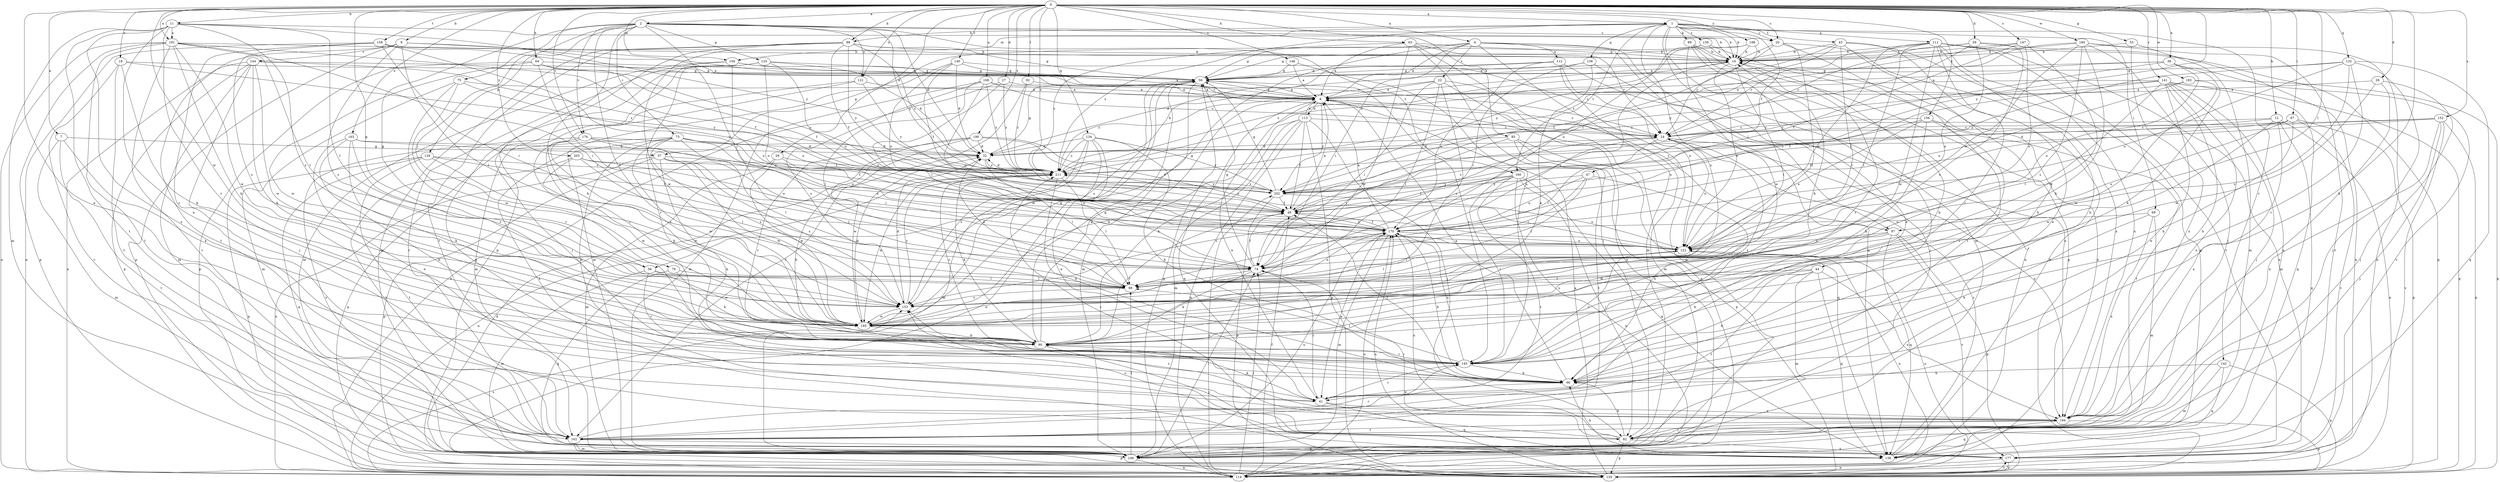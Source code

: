 strict digraph  {
0;
1;
2;
4;
7;
8;
9;
11;
12;
16;
18;
20;
22;
24;
27;
28;
29;
32;
36;
41;
43;
44;
47;
49;
53;
56;
57;
58;
59;
63;
64;
66;
67;
69;
73;
74;
75;
79;
82;
85;
88;
89;
90;
92;
97;
98;
104;
106;
111;
112;
113;
114;
121;
122;
125;
126;
129;
132;
134;
136;
138;
140;
141;
142;
144;
145;
146;
147;
152;
153;
156;
158;
159;
160;
162;
163;
168;
170;
176;
177;
180;
182;
185;
190;
191;
194;
198;
202;
203;
211;
0 -> 1  [label=a];
0 -> 2  [label=a];
0 -> 4  [label=a];
0 -> 7  [label=a];
0 -> 9  [label=b];
0 -> 11  [label=b];
0 -> 12  [label=b];
0 -> 18  [label=c];
0 -> 20  [label=c];
0 -> 27  [label=d];
0 -> 28  [label=d];
0 -> 29  [label=d];
0 -> 36  [label=e];
0 -> 41  [label=e];
0 -> 53  [label=g];
0 -> 56  [label=g];
0 -> 59  [label=h];
0 -> 63  [label=h];
0 -> 64  [label=h];
0 -> 66  [label=h];
0 -> 67  [label=i];
0 -> 85  [label=k];
0 -> 88  [label=k];
0 -> 92  [label=l];
0 -> 97  [label=l];
0 -> 104  [label=m];
0 -> 121  [label=o];
0 -> 132  [label=q];
0 -> 134  [label=q];
0 -> 140  [label=r];
0 -> 141  [label=r];
0 -> 146  [label=s];
0 -> 147  [label=s];
0 -> 152  [label=s];
0 -> 156  [label=t];
0 -> 158  [label=t];
0 -> 163  [label=u];
0 -> 168  [label=u];
0 -> 176  [label=v];
0 -> 180  [label=w];
0 -> 182  [label=w];
0 -> 185  [label=w];
0 -> 190  [label=x];
0 -> 191  [label=x];
0 -> 198  [label=y];
0 -> 202  [label=y];
0 -> 203  [label=z];
0 -> 211  [label=z];
1 -> 16  [label=b];
1 -> 20  [label=c];
1 -> 43  [label=f];
1 -> 44  [label=f];
1 -> 47  [label=f];
1 -> 69  [label=i];
1 -> 88  [label=k];
1 -> 89  [label=k];
1 -> 104  [label=m];
1 -> 106  [label=m];
1 -> 111  [label=n];
1 -> 136  [label=q];
1 -> 142  [label=r];
1 -> 153  [label=s];
1 -> 159  [label=t];
1 -> 160  [label=t];
1 -> 211  [label=z];
2 -> 16  [label=b];
2 -> 20  [label=c];
2 -> 32  [label=d];
2 -> 56  [label=g];
2 -> 73  [label=i];
2 -> 74  [label=i];
2 -> 75  [label=j];
2 -> 79  [label=j];
2 -> 121  [label=o];
2 -> 125  [label=p];
2 -> 126  [label=p];
2 -> 129  [label=p];
2 -> 153  [label=s];
2 -> 160  [label=t];
2 -> 176  [label=v];
2 -> 202  [label=y];
4 -> 8  [label=a];
4 -> 16  [label=b];
4 -> 22  [label=c];
4 -> 56  [label=g];
4 -> 57  [label=g];
4 -> 74  [label=i];
4 -> 97  [label=l];
4 -> 106  [label=m];
4 -> 112  [label=n];
4 -> 138  [label=q];
7 -> 57  [label=g];
7 -> 90  [label=k];
7 -> 106  [label=m];
7 -> 162  [label=t];
8 -> 24  [label=c];
8 -> 41  [label=e];
8 -> 58  [label=g];
8 -> 97  [label=l];
8 -> 113  [label=n];
8 -> 138  [label=q];
8 -> 202  [label=y];
9 -> 8  [label=a];
9 -> 24  [label=c];
9 -> 98  [label=l];
9 -> 129  [label=p];
9 -> 144  [label=r];
9 -> 153  [label=s];
9 -> 162  [label=t];
11 -> 16  [label=b];
11 -> 41  [label=e];
11 -> 98  [label=l];
11 -> 106  [label=m];
11 -> 145  [label=r];
11 -> 153  [label=s];
11 -> 162  [label=t];
11 -> 191  [label=x];
11 -> 194  [label=x];
11 -> 211  [label=z];
12 -> 24  [label=c];
12 -> 114  [label=n];
12 -> 138  [label=q];
12 -> 185  [label=w];
12 -> 194  [label=x];
12 -> 202  [label=y];
16 -> 58  [label=g];
16 -> 74  [label=i];
16 -> 98  [label=l];
16 -> 122  [label=o];
16 -> 145  [label=r];
16 -> 211  [label=z];
18 -> 58  [label=g];
18 -> 90  [label=k];
18 -> 162  [label=t];
18 -> 177  [label=v];
18 -> 211  [label=z];
20 -> 16  [label=b];
20 -> 49  [label=f];
20 -> 98  [label=l];
20 -> 162  [label=t];
20 -> 194  [label=x];
22 -> 8  [label=a];
22 -> 74  [label=i];
22 -> 98  [label=l];
22 -> 106  [label=m];
22 -> 114  [label=n];
22 -> 153  [label=s];
22 -> 211  [label=z];
24 -> 32  [label=d];
24 -> 74  [label=i];
24 -> 122  [label=o];
24 -> 145  [label=r];
24 -> 170  [label=u];
24 -> 194  [label=x];
27 -> 8  [label=a];
27 -> 74  [label=i];
27 -> 114  [label=n];
27 -> 211  [label=z];
28 -> 8  [label=a];
28 -> 82  [label=j];
28 -> 185  [label=w];
28 -> 194  [label=x];
29 -> 106  [label=m];
29 -> 122  [label=o];
29 -> 185  [label=w];
29 -> 211  [label=z];
32 -> 58  [label=g];
32 -> 98  [label=l];
32 -> 211  [label=z];
36 -> 8  [label=a];
36 -> 58  [label=g];
36 -> 90  [label=k];
36 -> 122  [label=o];
36 -> 177  [label=v];
36 -> 202  [label=y];
41 -> 74  [label=i];
41 -> 90  [label=k];
41 -> 138  [label=q];
41 -> 145  [label=r];
41 -> 194  [label=x];
43 -> 16  [label=b];
43 -> 41  [label=e];
43 -> 49  [label=f];
43 -> 66  [label=h];
43 -> 98  [label=l];
43 -> 138  [label=q];
43 -> 202  [label=y];
44 -> 66  [label=h];
44 -> 98  [label=l];
44 -> 106  [label=m];
44 -> 138  [label=q];
44 -> 153  [label=s];
44 -> 162  [label=t];
44 -> 194  [label=x];
47 -> 66  [label=h];
47 -> 74  [label=i];
47 -> 98  [label=l];
47 -> 170  [label=u];
47 -> 202  [label=y];
49 -> 8  [label=a];
49 -> 24  [label=c];
49 -> 170  [label=u];
53 -> 16  [label=b];
53 -> 106  [label=m];
53 -> 194  [label=x];
56 -> 98  [label=l];
56 -> 106  [label=m];
56 -> 145  [label=r];
56 -> 185  [label=w];
57 -> 66  [label=h];
57 -> 98  [label=l];
57 -> 114  [label=n];
57 -> 129  [label=p];
57 -> 153  [label=s];
57 -> 185  [label=w];
57 -> 211  [label=z];
58 -> 8  [label=a];
58 -> 106  [label=m];
58 -> 145  [label=r];
58 -> 153  [label=s];
58 -> 185  [label=w];
59 -> 16  [label=b];
59 -> 24  [label=c];
59 -> 114  [label=n];
59 -> 122  [label=o];
59 -> 153  [label=s];
59 -> 202  [label=y];
63 -> 8  [label=a];
63 -> 16  [label=b];
63 -> 24  [label=c];
63 -> 82  [label=j];
63 -> 114  [label=n];
63 -> 185  [label=w];
63 -> 211  [label=z];
64 -> 49  [label=f];
64 -> 58  [label=g];
64 -> 74  [label=i];
64 -> 129  [label=p];
64 -> 185  [label=w];
64 -> 202  [label=y];
66 -> 8  [label=a];
66 -> 41  [label=e];
66 -> 49  [label=f];
67 -> 24  [label=c];
67 -> 49  [label=f];
67 -> 90  [label=k];
67 -> 122  [label=o];
67 -> 129  [label=p];
67 -> 177  [label=v];
69 -> 66  [label=h];
69 -> 106  [label=m];
69 -> 170  [label=u];
69 -> 194  [label=x];
73 -> 32  [label=d];
73 -> 66  [label=h];
73 -> 74  [label=i];
73 -> 98  [label=l];
73 -> 129  [label=p];
73 -> 153  [label=s];
73 -> 170  [label=u];
73 -> 185  [label=w];
73 -> 194  [label=x];
74 -> 49  [label=f];
74 -> 58  [label=g];
74 -> 90  [label=k];
74 -> 98  [label=l];
75 -> 8  [label=a];
75 -> 106  [label=m];
75 -> 145  [label=r];
75 -> 170  [label=u];
75 -> 185  [label=w];
79 -> 90  [label=k];
79 -> 98  [label=l];
79 -> 138  [label=q];
82 -> 66  [label=h];
82 -> 74  [label=i];
82 -> 129  [label=p];
82 -> 153  [label=s];
82 -> 170  [label=u];
82 -> 177  [label=v];
82 -> 211  [label=z];
85 -> 32  [label=d];
85 -> 74  [label=i];
85 -> 129  [label=p];
85 -> 138  [label=q];
85 -> 162  [label=t];
88 -> 16  [label=b];
88 -> 49  [label=f];
88 -> 58  [label=g];
88 -> 90  [label=k];
88 -> 106  [label=m];
88 -> 162  [label=t];
88 -> 185  [label=w];
88 -> 202  [label=y];
88 -> 211  [label=z];
89 -> 16  [label=b];
89 -> 41  [label=e];
89 -> 114  [label=n];
89 -> 129  [label=p];
89 -> 185  [label=w];
90 -> 8  [label=a];
90 -> 49  [label=f];
90 -> 58  [label=g];
90 -> 82  [label=j];
90 -> 145  [label=r];
90 -> 211  [label=z];
92 -> 8  [label=a];
92 -> 162  [label=t];
92 -> 211  [label=z];
97 -> 66  [label=h];
97 -> 122  [label=o];
97 -> 129  [label=p];
97 -> 138  [label=q];
97 -> 177  [label=v];
97 -> 185  [label=w];
98 -> 32  [label=d];
98 -> 153  [label=s];
98 -> 170  [label=u];
104 -> 8  [label=a];
104 -> 58  [label=g];
104 -> 106  [label=m];
104 -> 122  [label=o];
104 -> 162  [label=t];
106 -> 74  [label=i];
106 -> 98  [label=l];
106 -> 114  [label=n];
106 -> 170  [label=u];
111 -> 16  [label=b];
111 -> 24  [label=c];
111 -> 66  [label=h];
111 -> 98  [label=l];
111 -> 114  [label=n];
111 -> 122  [label=o];
111 -> 129  [label=p];
111 -> 145  [label=r];
111 -> 177  [label=v];
111 -> 185  [label=w];
111 -> 194  [label=x];
112 -> 32  [label=d];
112 -> 58  [label=g];
112 -> 106  [label=m];
112 -> 122  [label=o];
112 -> 170  [label=u];
112 -> 194  [label=x];
113 -> 8  [label=a];
113 -> 24  [label=c];
113 -> 49  [label=f];
113 -> 82  [label=j];
113 -> 90  [label=k];
113 -> 106  [label=m];
113 -> 114  [label=n];
113 -> 129  [label=p];
113 -> 185  [label=w];
114 -> 49  [label=f];
114 -> 58  [label=g];
114 -> 74  [label=i];
114 -> 153  [label=s];
114 -> 170  [label=u];
114 -> 202  [label=y];
121 -> 8  [label=a];
121 -> 106  [label=m];
121 -> 145  [label=r];
121 -> 202  [label=y];
122 -> 74  [label=i];
122 -> 98  [label=l];
122 -> 114  [label=n];
125 -> 32  [label=d];
125 -> 58  [label=g];
125 -> 82  [label=j];
125 -> 122  [label=o];
125 -> 138  [label=q];
125 -> 145  [label=r];
125 -> 170  [label=u];
126 -> 49  [label=f];
126 -> 129  [label=p];
126 -> 138  [label=q];
126 -> 162  [label=t];
126 -> 185  [label=w];
126 -> 211  [label=z];
129 -> 8  [label=a];
129 -> 32  [label=d];
129 -> 122  [label=o];
129 -> 170  [label=u];
129 -> 177  [label=v];
132 -> 58  [label=g];
132 -> 82  [label=j];
132 -> 138  [label=q];
132 -> 145  [label=r];
132 -> 153  [label=s];
132 -> 170  [label=u];
132 -> 202  [label=y];
134 -> 32  [label=d];
134 -> 41  [label=e];
134 -> 66  [label=h];
134 -> 106  [label=m];
134 -> 114  [label=n];
134 -> 153  [label=s];
134 -> 202  [label=y];
134 -> 211  [label=z];
136 -> 58  [label=g];
136 -> 74  [label=i];
136 -> 82  [label=j];
136 -> 90  [label=k];
138 -> 16  [label=b];
138 -> 24  [label=c];
140 -> 24  [label=c];
140 -> 32  [label=d];
140 -> 49  [label=f];
140 -> 58  [label=g];
140 -> 106  [label=m];
140 -> 170  [label=u];
141 -> 8  [label=a];
141 -> 41  [label=e];
141 -> 49  [label=f];
141 -> 66  [label=h];
141 -> 82  [label=j];
141 -> 98  [label=l];
141 -> 106  [label=m];
141 -> 129  [label=p];
141 -> 138  [label=q];
141 -> 194  [label=x];
141 -> 211  [label=z];
142 -> 66  [label=h];
142 -> 106  [label=m];
142 -> 129  [label=p];
142 -> 138  [label=q];
144 -> 58  [label=g];
144 -> 82  [label=j];
144 -> 90  [label=k];
144 -> 106  [label=m];
144 -> 114  [label=n];
144 -> 129  [label=p];
144 -> 185  [label=w];
144 -> 202  [label=y];
145 -> 16  [label=b];
145 -> 66  [label=h];
145 -> 98  [label=l];
145 -> 122  [label=o];
145 -> 170  [label=u];
146 -> 8  [label=a];
146 -> 58  [label=g];
146 -> 145  [label=r];
147 -> 16  [label=b];
147 -> 49  [label=f];
147 -> 122  [label=o];
147 -> 185  [label=w];
147 -> 211  [label=z];
152 -> 24  [label=c];
152 -> 32  [label=d];
152 -> 82  [label=j];
152 -> 129  [label=p];
152 -> 177  [label=v];
152 -> 194  [label=x];
152 -> 211  [label=z];
153 -> 32  [label=d];
153 -> 185  [label=w];
153 -> 211  [label=z];
156 -> 24  [label=c];
156 -> 90  [label=k];
156 -> 122  [label=o];
156 -> 145  [label=r];
156 -> 162  [label=t];
156 -> 170  [label=u];
158 -> 16  [label=b];
158 -> 24  [label=c];
158 -> 74  [label=i];
158 -> 114  [label=n];
158 -> 145  [label=r];
158 -> 153  [label=s];
158 -> 170  [label=u];
159 -> 16  [label=b];
159 -> 58  [label=g];
159 -> 114  [label=n];
159 -> 170  [label=u];
160 -> 49  [label=f];
160 -> 82  [label=j];
160 -> 114  [label=n];
160 -> 138  [label=q];
160 -> 145  [label=r];
160 -> 153  [label=s];
160 -> 162  [label=t];
160 -> 202  [label=y];
162 -> 106  [label=m];
162 -> 129  [label=p];
162 -> 138  [label=q];
162 -> 145  [label=r];
163 -> 32  [label=d];
163 -> 41  [label=e];
163 -> 49  [label=f];
163 -> 66  [label=h];
163 -> 90  [label=k];
163 -> 153  [label=s];
168 -> 8  [label=a];
168 -> 24  [label=c];
168 -> 98  [label=l];
168 -> 106  [label=m];
168 -> 122  [label=o];
168 -> 153  [label=s];
168 -> 211  [label=z];
170 -> 8  [label=a];
170 -> 41  [label=e];
170 -> 49  [label=f];
170 -> 66  [label=h];
170 -> 98  [label=l];
170 -> 106  [label=m];
170 -> 122  [label=o];
176 -> 32  [label=d];
176 -> 74  [label=i];
176 -> 90  [label=k];
176 -> 122  [label=o];
176 -> 153  [label=s];
176 -> 177  [label=v];
177 -> 66  [label=h];
177 -> 114  [label=n];
177 -> 129  [label=p];
180 -> 8  [label=a];
180 -> 16  [label=b];
180 -> 82  [label=j];
180 -> 90  [label=k];
180 -> 114  [label=n];
180 -> 122  [label=o];
180 -> 153  [label=s];
180 -> 177  [label=v];
182 -> 8  [label=a];
182 -> 129  [label=p];
182 -> 170  [label=u];
182 -> 185  [label=w];
185 -> 16  [label=b];
185 -> 32  [label=d];
185 -> 58  [label=g];
185 -> 90  [label=k];
190 -> 32  [label=d];
190 -> 49  [label=f];
190 -> 66  [label=h];
190 -> 122  [label=o];
190 -> 145  [label=r];
190 -> 185  [label=w];
191 -> 16  [label=b];
191 -> 49  [label=f];
191 -> 74  [label=i];
191 -> 90  [label=k];
191 -> 98  [label=l];
191 -> 114  [label=n];
191 -> 129  [label=p];
191 -> 162  [label=t];
191 -> 177  [label=v];
191 -> 185  [label=w];
194 -> 82  [label=j];
194 -> 129  [label=p];
194 -> 138  [label=q];
194 -> 153  [label=s];
194 -> 162  [label=t];
198 -> 16  [label=b];
198 -> 24  [label=c];
198 -> 58  [label=g];
198 -> 211  [label=z];
202 -> 49  [label=f];
202 -> 58  [label=g];
202 -> 122  [label=o];
202 -> 129  [label=p];
202 -> 211  [label=z];
203 -> 98  [label=l];
203 -> 162  [label=t];
203 -> 170  [label=u];
203 -> 185  [label=w];
203 -> 211  [label=z];
211 -> 16  [label=b];
211 -> 32  [label=d];
211 -> 66  [label=h];
211 -> 90  [label=k];
211 -> 98  [label=l];
211 -> 114  [label=n];
211 -> 185  [label=w];
211 -> 202  [label=y];
}
